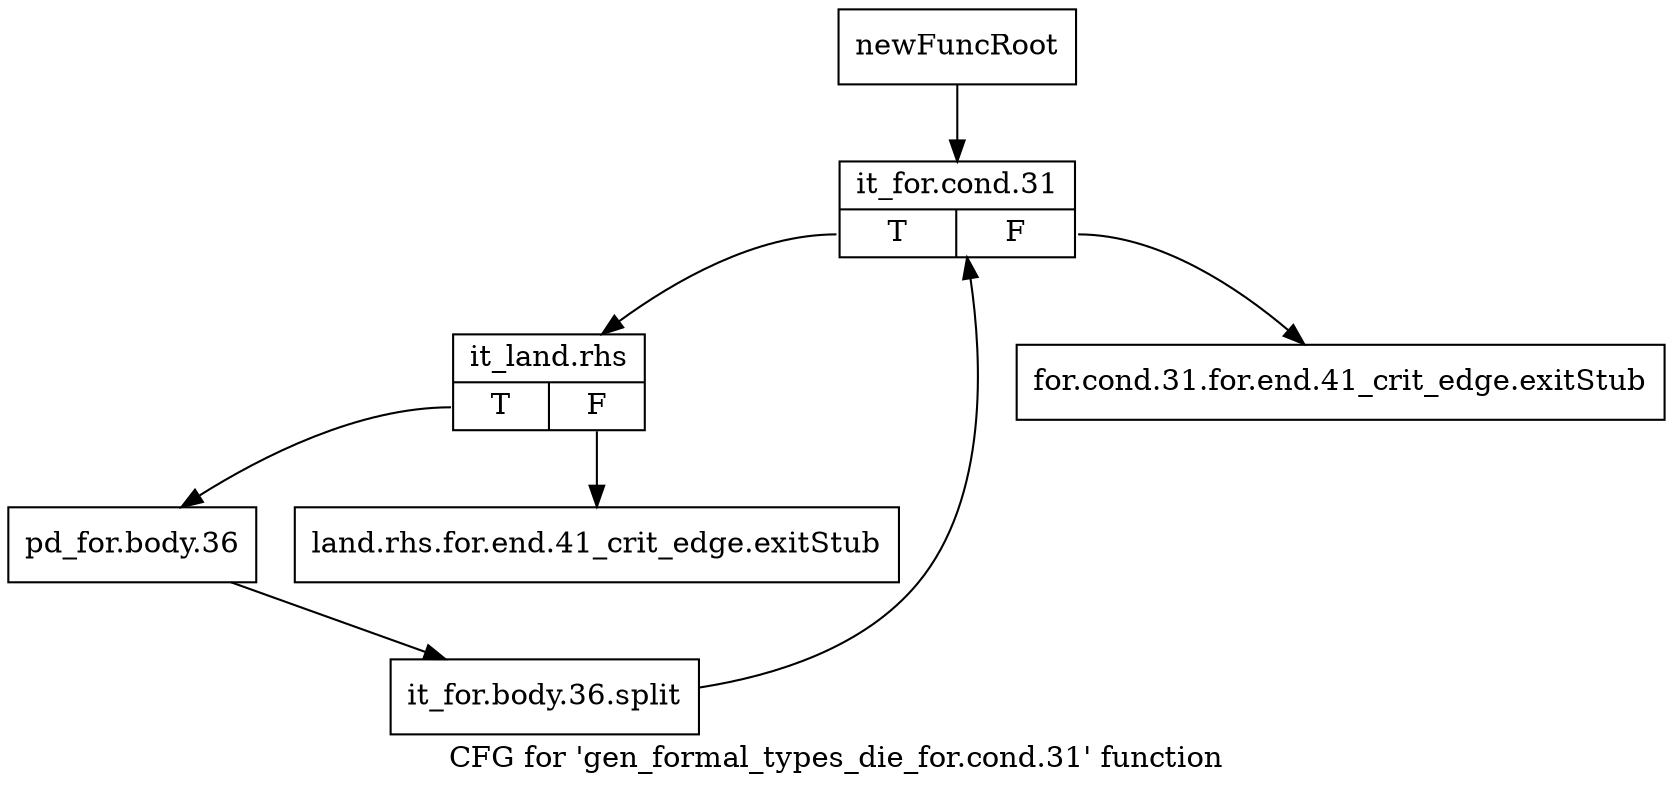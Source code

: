 digraph "CFG for 'gen_formal_types_die_for.cond.31' function" {
	label="CFG for 'gen_formal_types_die_for.cond.31' function";

	Node0xabda4f0 [shape=record,label="{newFuncRoot}"];
	Node0xabda4f0 -> Node0xabda980;
	Node0xabda8e0 [shape=record,label="{for.cond.31.for.end.41_crit_edge.exitStub}"];
	Node0xabda930 [shape=record,label="{land.rhs.for.end.41_crit_edge.exitStub}"];
	Node0xabda980 [shape=record,label="{it_for.cond.31|{<s0>T|<s1>F}}"];
	Node0xabda980:s0 -> Node0xabda9d0;
	Node0xabda980:s1 -> Node0xabda8e0;
	Node0xabda9d0 [shape=record,label="{it_land.rhs|{<s0>T|<s1>F}}"];
	Node0xabda9d0:s0 -> Node0xabdaa20;
	Node0xabda9d0:s1 -> Node0xabda930;
	Node0xabdaa20 [shape=record,label="{pd_for.body.36}"];
	Node0xabdaa20 -> Node0xf5b1fe0;
	Node0xf5b1fe0 [shape=record,label="{it_for.body.36.split}"];
	Node0xf5b1fe0 -> Node0xabda980;
}
